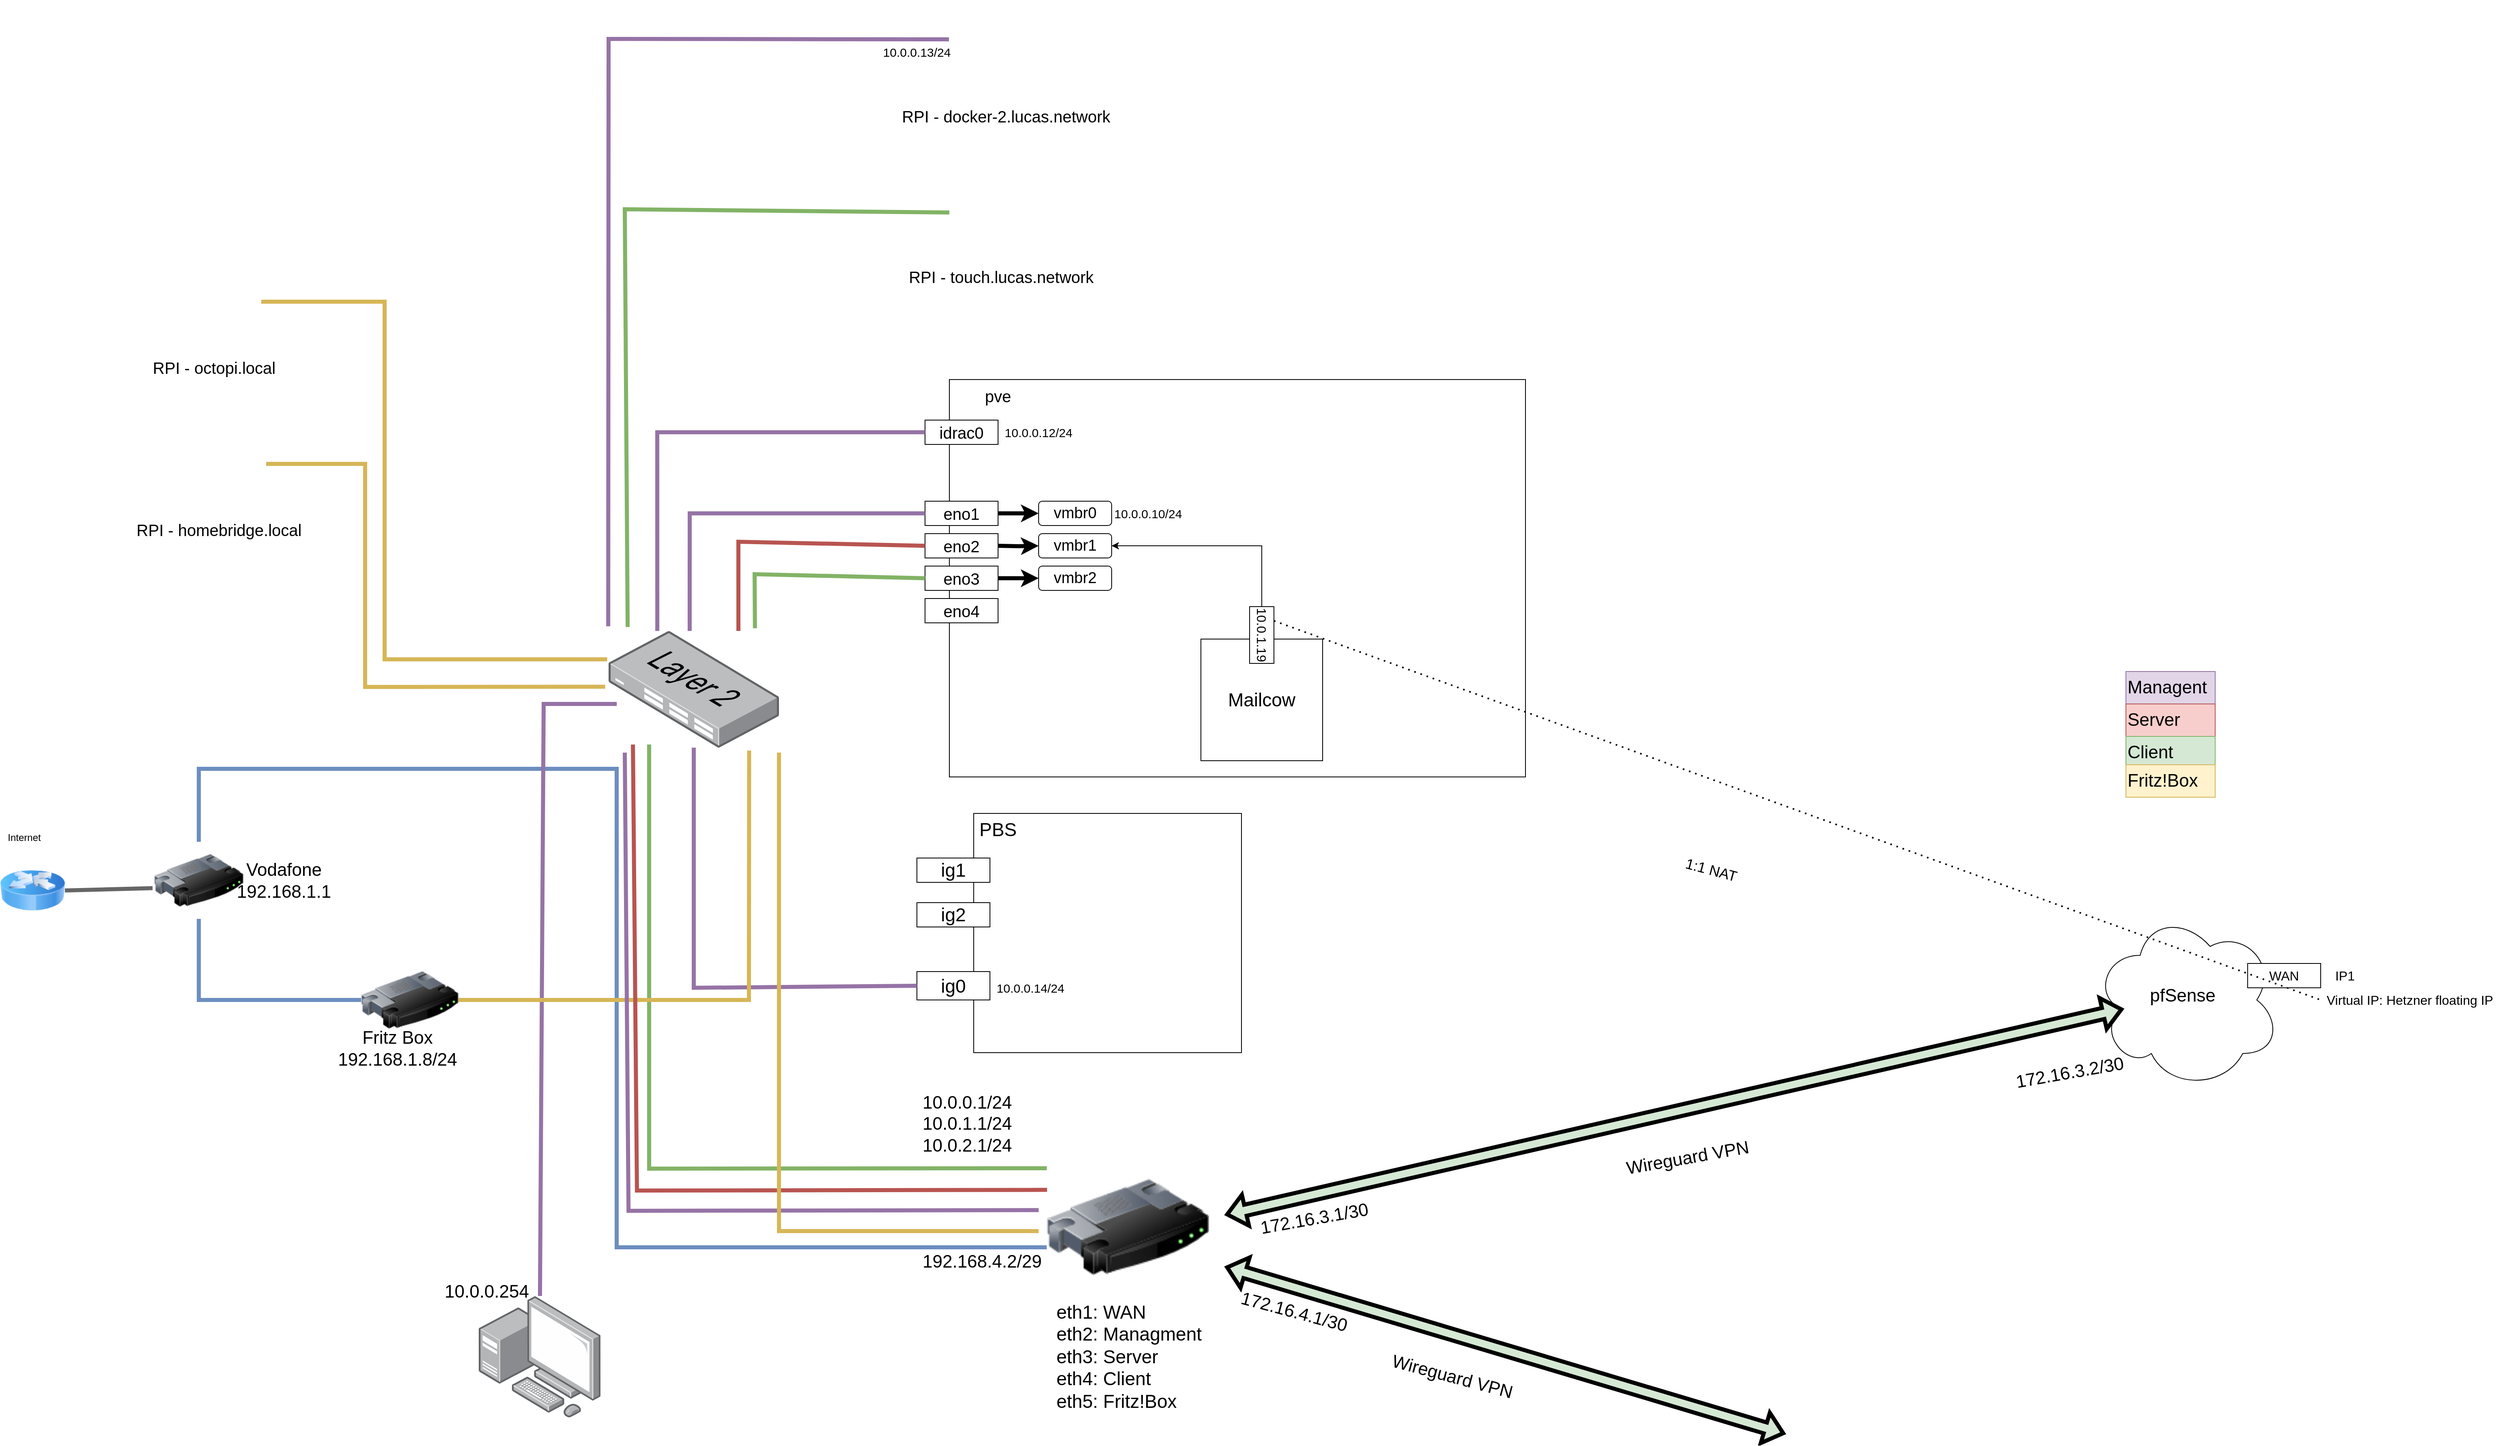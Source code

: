 <mxfile version="17.4.0" type="github">
  <diagram id="3EuarJ47rFNOUN-i4bVP" name="Page-1">
    <mxGraphModel dx="4582" dy="3662" grid="1" gridSize="10" guides="1" tooltips="1" connect="1" arrows="1" fold="1" page="1" pageScale="1" pageWidth="827" pageHeight="1169" math="0" shadow="0">
      <root>
        <mxCell id="0" />
        <mxCell id="1" parent="0" />
        <mxCell id="YpUXDpQcDBUKk7m2N4F_-1" value="" style="image;html=1;image=img/lib/clip_art/networking/Router_128x128.png" parent="1" vertex="1">
          <mxGeometry x="190" y="390" width="110" height="95" as="geometry" />
        </mxCell>
        <mxCell id="YpUXDpQcDBUKk7m2N4F_-2" value="" style="image;html=1;image=img/lib/clip_art/networking/Router_128x128.png" parent="1" vertex="1">
          <mxGeometry x="1290" y="720" width="200" height="290" as="geometry" />
        </mxCell>
        <mxCell id="YpUXDpQcDBUKk7m2N4F_-3" value="" style="image;html=1;image=img/lib/clip_art/networking/Router_128x128.png" parent="1" vertex="1">
          <mxGeometry x="445" y="540" width="120" height="90" as="geometry" />
        </mxCell>
        <mxCell id="YpUXDpQcDBUKk7m2N4F_-4" value="" style="image;html=1;image=img/lib/clip_art/networking/Router_Icon_128x128.png" parent="1" vertex="1">
          <mxGeometry y="410" width="80" height="80" as="geometry" />
        </mxCell>
        <mxCell id="YpUXDpQcDBUKk7m2N4F_-5" value="" style="endArrow=none;html=1;rounded=0;exitX=1;exitY=0.5;exitDx=0;exitDy=0;strokeWidth=5;entryX=-0.018;entryY=0.601;entryDx=0;entryDy=0;entryPerimeter=0;fillColor=#f5f5f5;strokeColor=#666666;" parent="1" source="YpUXDpQcDBUKk7m2N4F_-4" target="YpUXDpQcDBUKk7m2N4F_-1" edge="1">
          <mxGeometry width="50" height="50" relative="1" as="geometry">
            <mxPoint x="260" y="560" as="sourcePoint" />
            <mxPoint x="200" y="450" as="targetPoint" />
          </mxGeometry>
        </mxCell>
        <mxCell id="YpUXDpQcDBUKk7m2N4F_-9" value="" style="endArrow=none;html=1;rounded=0;strokeWidth=5;entryX=0.5;entryY=1;entryDx=0;entryDy=0;exitX=0;exitY=0.5;exitDx=0;exitDy=0;fillColor=#dae8fc;strokeColor=#6c8ebf;" parent="1" source="YpUXDpQcDBUKk7m2N4F_-3" target="YpUXDpQcDBUKk7m2N4F_-1" edge="1">
          <mxGeometry width="50" height="50" relative="1" as="geometry">
            <mxPoint x="260" y="560" as="sourcePoint" />
            <mxPoint x="310" y="510" as="targetPoint" />
            <Array as="points">
              <mxPoint x="245" y="585" />
            </Array>
          </mxGeometry>
        </mxCell>
        <mxCell id="YpUXDpQcDBUKk7m2N4F_-10" value="Internet" style="text;html=1;strokeColor=none;fillColor=none;align=center;verticalAlign=middle;whiteSpace=wrap;rounded=0;" parent="1" vertex="1">
          <mxGeometry y="370" width="60" height="30" as="geometry" />
        </mxCell>
        <mxCell id="YpUXDpQcDBUKk7m2N4F_-13" value="Vodafone&lt;br style=&quot;font-size: 22px;&quot;&gt;192.168.1.1" style="text;html=1;strokeColor=none;fillColor=none;align=center;verticalAlign=middle;whiteSpace=wrap;rounded=0;fontSize=22;" parent="1" vertex="1">
          <mxGeometry x="320" y="422.5" width="60" height="30" as="geometry" />
        </mxCell>
        <mxCell id="YpUXDpQcDBUKk7m2N4F_-14" value="Fritz Box&lt;br style=&quot;font-size: 22px;&quot;&gt;192.168.1.8/24" style="text;html=1;strokeColor=none;fillColor=none;align=center;verticalAlign=middle;whiteSpace=wrap;rounded=0;fontSize=22;" parent="1" vertex="1">
          <mxGeometry x="445" y="630" width="90" height="30" as="geometry" />
        </mxCell>
        <mxCell id="YpUXDpQcDBUKk7m2N4F_-24" value="" style="points=[];aspect=fixed;html=1;align=center;shadow=0;dashed=0;image;image=img/lib/allied_telesis/switch/Switch_24_port_L2.svg;fontSize=20;" parent="1" vertex="1">
          <mxGeometry x="750" y="130" width="210" height="143.93" as="geometry" />
        </mxCell>
        <mxCell id="YpUXDpQcDBUKk7m2N4F_-27" value="" style="rounded=0;whiteSpace=wrap;html=1;fontSize=20;" parent="1" vertex="1">
          <mxGeometry x="1170" y="-180" width="710" height="490" as="geometry" />
        </mxCell>
        <mxCell id="YpUXDpQcDBUKk7m2N4F_-17" value="pve" style="text;html=1;strokeColor=none;fillColor=none;align=center;verticalAlign=middle;whiteSpace=wrap;rounded=0;fontSize=20;" parent="1" vertex="1">
          <mxGeometry x="1185" y="-200" width="90" height="80" as="geometry" />
        </mxCell>
        <mxCell id="YpUXDpQcDBUKk7m2N4F_-29" value="" style="endArrow=none;html=1;rounded=0;fontSize=20;strokeWidth=5;entryX=0;entryY=0.25;entryDx=0;entryDy=0;exitX=0.238;exitY=0.973;exitDx=0;exitDy=0;exitPerimeter=0;fillColor=#d5e8d4;strokeColor=#82b366;" parent="1" source="YpUXDpQcDBUKk7m2N4F_-24" target="YpUXDpQcDBUKk7m2N4F_-2" edge="1">
          <mxGeometry width="50" height="50" relative="1" as="geometry">
            <mxPoint x="780" y="300" as="sourcePoint" />
            <mxPoint x="760" y="690" as="targetPoint" />
            <Array as="points">
              <mxPoint x="800" y="793" />
            </Array>
          </mxGeometry>
        </mxCell>
        <mxCell id="YpUXDpQcDBUKk7m2N4F_-65" style="edgeStyle=orthogonalEdgeStyle;rounded=0;orthogonalLoop=1;jettySize=auto;html=1;fontFamily=Helvetica;fontSize=19;fontColor=default;strokeWidth=5;" parent="1" source="YpUXDpQcDBUKk7m2N4F_-30" target="YpUXDpQcDBUKk7m2N4F_-64" edge="1">
          <mxGeometry relative="1" as="geometry" />
        </mxCell>
        <mxCell id="YpUXDpQcDBUKk7m2N4F_-30" value="eno1" style="rounded=0;whiteSpace=wrap;html=1;fontSize=20;" parent="1" vertex="1">
          <mxGeometry x="1140" y="-30" width="90" height="30" as="geometry" />
        </mxCell>
        <mxCell id="YpUXDpQcDBUKk7m2N4F_-32" value="eno2" style="rounded=0;whiteSpace=wrap;html=1;fontSize=20;" parent="1" vertex="1">
          <mxGeometry x="1140" y="10" width="90" height="30" as="geometry" />
        </mxCell>
        <mxCell id="YpUXDpQcDBUKk7m2N4F_-33" value="eno3" style="rounded=0;whiteSpace=wrap;html=1;fontSize=20;" parent="1" vertex="1">
          <mxGeometry x="1140" y="50" width="90" height="30" as="geometry" />
        </mxCell>
        <mxCell id="YpUXDpQcDBUKk7m2N4F_-34" value="eno4" style="rounded=0;whiteSpace=wrap;html=1;fontSize=20;" parent="1" vertex="1">
          <mxGeometry x="1140" y="90" width="90" height="30" as="geometry" />
        </mxCell>
        <mxCell id="YpUXDpQcDBUKk7m2N4F_-35" value="" style="endArrow=none;html=1;rounded=0;fontSize=19;strokeWidth=5;exitX=0.476;exitY=0;exitDx=0;exitDy=0;exitPerimeter=0;entryX=0;entryY=0.5;entryDx=0;entryDy=0;fillColor=#e1d5e7;strokeColor=#9673a6;" parent="1" source="YpUXDpQcDBUKk7m2N4F_-24" target="YpUXDpQcDBUKk7m2N4F_-30" edge="1">
          <mxGeometry width="50" height="50" relative="1" as="geometry">
            <mxPoint x="950" y="100" as="sourcePoint" />
            <mxPoint x="1120" y="-10" as="targetPoint" />
            <Array as="points">
              <mxPoint x="850" y="-15" />
            </Array>
          </mxGeometry>
        </mxCell>
        <mxCell id="YpUXDpQcDBUKk7m2N4F_-37" value="eth1: WAN&lt;br&gt;eth2: Managment&lt;br&gt;eth3: Server&lt;br&gt;eth4: Client&lt;br&gt;eth5: Fritz!Box" style="text;html=1;strokeColor=none;fillColor=none;align=left;verticalAlign=middle;whiteSpace=wrap;rounded=0;fontSize=23;" parent="1" vertex="1">
          <mxGeometry x="1300" y="925" width="210" height="200" as="geometry" />
        </mxCell>
        <mxCell id="YpUXDpQcDBUKk7m2N4F_-40" value="" style="rounded=0;whiteSpace=wrap;html=1;fontSize=23;" parent="1" vertex="1">
          <mxGeometry x="1200" y="355" width="330" height="295" as="geometry" />
        </mxCell>
        <mxCell id="YpUXDpQcDBUKk7m2N4F_-41" value="PBS" style="text;html=1;strokeColor=none;fillColor=none;align=center;verticalAlign=middle;whiteSpace=wrap;rounded=0;fontSize=23;" parent="1" vertex="1">
          <mxGeometry x="1200" y="355" width="60" height="40" as="geometry" />
        </mxCell>
        <mxCell id="YpUXDpQcDBUKk7m2N4F_-42" value="ig0" style="rounded=0;whiteSpace=wrap;html=1;fontSize=23;" parent="1" vertex="1">
          <mxGeometry x="1130" y="550" width="90" height="35" as="geometry" />
        </mxCell>
        <mxCell id="YpUXDpQcDBUKk7m2N4F_-43" value="ig1" style="rounded=0;whiteSpace=wrap;html=1;fontSize=23;" parent="1" vertex="1">
          <mxGeometry x="1130" y="410" width="90" height="30" as="geometry" />
        </mxCell>
        <mxCell id="YpUXDpQcDBUKk7m2N4F_-45" value="" style="endArrow=none;html=1;rounded=0;fontSize=23;strokeWidth=5;exitX=0;exitY=0.5;exitDx=0;exitDy=0;fillColor=#e1d5e7;strokeColor=#9673a6;" parent="1" source="YpUXDpQcDBUKk7m2N4F_-42" target="YpUXDpQcDBUKk7m2N4F_-24" edge="1">
          <mxGeometry width="50" height="50" relative="1" as="geometry">
            <mxPoint x="1070" y="470" as="sourcePoint" />
            <mxPoint x="1120" y="420" as="targetPoint" />
            <Array as="points">
              <mxPoint x="855" y="570" />
            </Array>
          </mxGeometry>
        </mxCell>
        <mxCell id="YpUXDpQcDBUKk7m2N4F_-53" value="ig2" style="rounded=0;whiteSpace=wrap;html=1;fontSize=23;" parent="1" vertex="1">
          <mxGeometry x="1130" y="465" width="90" height="30" as="geometry" />
        </mxCell>
        <mxCell id="YpUXDpQcDBUKk7m2N4F_-56" value="10.0.0.14/24" style="text;html=1;strokeColor=none;fillColor=none;align=center;verticalAlign=middle;whiteSpace=wrap;rounded=0;fontFamily=Helvetica;fontSize=15;fontColor=default;" parent="1" vertex="1">
          <mxGeometry x="1220" y="550" width="100" height="40" as="geometry" />
        </mxCell>
        <mxCell id="YpUXDpQcDBUKk7m2N4F_-57" value="10.0.0.1/24&lt;br style=&quot;font-size: 22px&quot;&gt;10.0.1.1/24&lt;br&gt;&lt;span&gt;10.0.2.1/24&lt;/span&gt;" style="text;html=1;strokeColor=none;fillColor=none;align=left;verticalAlign=middle;whiteSpace=wrap;rounded=0;fontSize=22;" parent="1" vertex="1">
          <mxGeometry x="1135" y="700" width="140" height="75" as="geometry" />
        </mxCell>
        <mxCell id="YpUXDpQcDBUKk7m2N4F_-60" value="idrac0" style="rounded=0;whiteSpace=wrap;html=1;fontSize=20;" parent="1" vertex="1">
          <mxGeometry x="1140" y="-130" width="90" height="30" as="geometry" />
        </mxCell>
        <mxCell id="YpUXDpQcDBUKk7m2N4F_-61" value="" style="endArrow=none;html=1;rounded=0;fontFamily=Helvetica;fontSize=15;fontColor=default;strokeWidth=5;entryX=0;entryY=0.5;entryDx=0;entryDy=0;exitX=0.286;exitY=0;exitDx=0;exitDy=0;exitPerimeter=0;fillColor=#e1d5e7;strokeColor=#9673a6;" parent="1" source="YpUXDpQcDBUKk7m2N4F_-24" target="YpUXDpQcDBUKk7m2N4F_-60" edge="1">
          <mxGeometry width="50" height="50" relative="1" as="geometry">
            <mxPoint x="950" y="-90" as="sourcePoint" />
            <mxPoint x="1000" y="-140" as="targetPoint" />
            <Array as="points">
              <mxPoint x="810" y="-115" />
            </Array>
          </mxGeometry>
        </mxCell>
        <mxCell id="YpUXDpQcDBUKk7m2N4F_-63" value="10.0.0.12/24" style="text;html=1;strokeColor=none;fillColor=none;align=center;verticalAlign=middle;whiteSpace=wrap;rounded=0;fontFamily=Helvetica;fontSize=15;fontColor=default;" parent="1" vertex="1">
          <mxGeometry x="1230" y="-135" width="100" height="40" as="geometry" />
        </mxCell>
        <mxCell id="YpUXDpQcDBUKk7m2N4F_-68" style="edgeStyle=orthogonalEdgeStyle;rounded=0;orthogonalLoop=1;jettySize=auto;html=1;fontFamily=Helvetica;fontSize=19;fontColor=default;strokeWidth=5;" parent="1" target="YpUXDpQcDBUKk7m2N4F_-66" edge="1">
          <mxGeometry relative="1" as="geometry">
            <mxPoint x="1230.0" y="25" as="sourcePoint" />
          </mxGeometry>
        </mxCell>
        <mxCell id="YpUXDpQcDBUKk7m2N4F_-64" value="vmbr0" style="rounded=1;whiteSpace=wrap;html=1;fontFamily=Helvetica;fontSize=19;fontColor=default;fillColor=none;gradientColor=none;" parent="1" vertex="1">
          <mxGeometry x="1280" y="-30" width="90" height="30" as="geometry" />
        </mxCell>
        <mxCell id="YpUXDpQcDBUKk7m2N4F_-69" style="edgeStyle=orthogonalEdgeStyle;rounded=0;orthogonalLoop=1;jettySize=auto;html=1;fontFamily=Helvetica;fontSize=19;fontColor=default;strokeWidth=5;exitX=1;exitY=0.5;exitDx=0;exitDy=0;" parent="1" source="YpUXDpQcDBUKk7m2N4F_-33" target="YpUXDpQcDBUKk7m2N4F_-67" edge="1">
          <mxGeometry relative="1" as="geometry" />
        </mxCell>
        <mxCell id="YpUXDpQcDBUKk7m2N4F_-66" value="vmbr1" style="rounded=1;whiteSpace=wrap;html=1;fontFamily=Helvetica;fontSize=19;fontColor=default;fillColor=none;gradientColor=none;" parent="1" vertex="1">
          <mxGeometry x="1280" y="10" width="90" height="30" as="geometry" />
        </mxCell>
        <mxCell id="YpUXDpQcDBUKk7m2N4F_-67" value="vmbr2" style="rounded=1;whiteSpace=wrap;html=1;fontFamily=Helvetica;fontSize=19;fontColor=default;fillColor=none;gradientColor=none;" parent="1" vertex="1">
          <mxGeometry x="1280" y="50" width="90" height="30" as="geometry" />
        </mxCell>
        <mxCell id="YpUXDpQcDBUKk7m2N4F_-70" value="10.0.0.10/24" style="text;html=1;strokeColor=none;fillColor=none;align=center;verticalAlign=middle;whiteSpace=wrap;rounded=0;fontFamily=Helvetica;fontSize=15;fontColor=default;" parent="1" vertex="1">
          <mxGeometry x="1370" y="-30" width="90" height="30" as="geometry" />
        </mxCell>
        <mxCell id="YpUXDpQcDBUKk7m2N4F_-77" value="" style="endArrow=none;html=1;rounded=0;fontFamily=Helvetica;fontSize=15;fontColor=default;strokeWidth=5;entryX=0;entryY=0.586;entryDx=0;entryDy=0;entryPerimeter=0;exitX=0.5;exitY=0;exitDx=0;exitDy=0;fillColor=#dae8fc;strokeColor=#6c8ebf;" parent="1" source="YpUXDpQcDBUKk7m2N4F_-1" target="YpUXDpQcDBUKk7m2N4F_-2" edge="1">
          <mxGeometry width="50" height="50" relative="1" as="geometry">
            <mxPoint x="750" y="390" as="sourcePoint" />
            <mxPoint x="1280" y="890" as="targetPoint" />
            <Array as="points">
              <mxPoint x="245" y="300" />
              <mxPoint x="760" y="300" />
              <mxPoint x="760" y="890" />
            </Array>
          </mxGeometry>
        </mxCell>
        <mxCell id="YpUXDpQcDBUKk7m2N4F_-79" value="192.168.4.2/29" style="text;html=1;strokeColor=none;fillColor=none;align=left;verticalAlign=middle;whiteSpace=wrap;rounded=0;fontSize=22;" parent="1" vertex="1">
          <mxGeometry x="1135" y="895" width="140" height="25" as="geometry" />
        </mxCell>
        <mxCell id="YpUXDpQcDBUKk7m2N4F_-95" value="" style="ellipse;shape=cloud;whiteSpace=wrap;html=1;rounded=0;fontFamily=Helvetica;fontSize=15;fontColor=default;fillColor=none;gradientColor=none;" parent="1" vertex="1">
          <mxGeometry x="2580" y="475" width="230" height="220" as="geometry" />
        </mxCell>
        <mxCell id="YpUXDpQcDBUKk7m2N4F_-96" value="pfSense" style="text;html=1;strokeColor=none;fillColor=none;align=center;verticalAlign=middle;whiteSpace=wrap;rounded=0;fontFamily=Helvetica;fontSize=22;fontColor=default;" parent="1" vertex="1">
          <mxGeometry x="2610" y="510" width="160" height="140" as="geometry" />
        </mxCell>
        <mxCell id="YpUXDpQcDBUKk7m2N4F_-97" value="" style="shape=flexArrow;endArrow=classic;startArrow=classic;html=1;rounded=0;fontFamily=Helvetica;fontSize=22;fontColor=default;strokeWidth=5;entryX=0.16;entryY=0.55;entryDx=0;entryDy=0;entryPerimeter=0;fillColor=#D5E8D4;" parent="1" target="YpUXDpQcDBUKk7m2N4F_-95" edge="1">
          <mxGeometry width="100" height="100" relative="1" as="geometry">
            <mxPoint x="1510" y="850" as="sourcePoint" />
            <mxPoint x="2070" y="580" as="targetPoint" />
          </mxGeometry>
        </mxCell>
        <mxCell id="YpUXDpQcDBUKk7m2N4F_-98" value="Wireguard VPN" style="text;html=1;strokeColor=none;fillColor=none;align=center;verticalAlign=middle;whiteSpace=wrap;rounded=0;fontFamily=Helvetica;fontSize=22;fontColor=default;rotation=-10;" parent="1" vertex="1">
          <mxGeometry x="1990" y="740" width="180" height="80" as="geometry" />
        </mxCell>
        <mxCell id="YpUXDpQcDBUKk7m2N4F_-102" value="172.16.3.1/30" style="text;html=1;strokeColor=none;fillColor=none;align=center;verticalAlign=middle;whiteSpace=wrap;rounded=0;fontFamily=Helvetica;fontSize=22;fontColor=default;rotation=-10;" parent="1" vertex="1">
          <mxGeometry x="1550" y="810" width="140" height="90" as="geometry" />
        </mxCell>
        <mxCell id="YpUXDpQcDBUKk7m2N4F_-103" value="172.16.3.2/30" style="text;html=1;strokeColor=none;fillColor=none;align=center;verticalAlign=middle;whiteSpace=wrap;rounded=0;fontFamily=Helvetica;fontSize=22;fontColor=default;rotation=-10;" parent="1" vertex="1">
          <mxGeometry x="2481" y="630" width="140" height="90" as="geometry" />
        </mxCell>
        <mxCell id="YpUXDpQcDBUKk7m2N4F_-107" value="" style="points=[];aspect=fixed;html=1;align=center;shadow=0;dashed=0;image;image=img/lib/allied_telesis/computer_and_terminals/Personal_Computer_with_Server.svg;rounded=0;fontFamily=Helvetica;fontSize=22;fontColor=default;fillColor=none;gradientColor=none;" parent="1" vertex="1">
          <mxGeometry x="590" y="950" width="150" height="150" as="geometry" />
        </mxCell>
        <mxCell id="YpUXDpQcDBUKk7m2N4F_-108" value="" style="endArrow=none;html=1;rounded=0;fontFamily=Helvetica;fontSize=22;fontColor=default;startSize=8;endSize=8;strokeWidth=5;fillColor=#e1d5e7;exitX=0.048;exitY=0.625;exitDx=0;exitDy=0;exitPerimeter=0;strokeColor=#9673a6;" parent="1" source="YpUXDpQcDBUKk7m2N4F_-24" target="YpUXDpQcDBUKk7m2N4F_-107" edge="1">
          <mxGeometry width="50" height="50" relative="1" as="geometry">
            <mxPoint x="600" y="660" as="sourcePoint" />
            <mxPoint x="670" y="930" as="targetPoint" />
            <Array as="points">
              <mxPoint x="670" y="220" />
            </Array>
          </mxGeometry>
        </mxCell>
        <mxCell id="YpUXDpQcDBUKk7m2N4F_-110" value="10.0.0.254" style="text;html=1;strokeColor=none;fillColor=none;align=center;verticalAlign=middle;whiteSpace=wrap;rounded=0;fontFamily=Helvetica;fontSize=22;fontColor=default;" parent="1" vertex="1">
          <mxGeometry x="540" y="930" width="120" height="30" as="geometry" />
        </mxCell>
        <mxCell id="HYGJeND36xnnlU4GWQP3-2" value="" style="endArrow=none;html=1;rounded=0;fontSize=19;strokeWidth=5;entryX=0;entryY=0.5;entryDx=0;entryDy=0;exitX=0.762;exitY=0;exitDx=0;exitDy=0;exitPerimeter=0;fillColor=#f8cecc;strokeColor=#b85450;" parent="1" source="YpUXDpQcDBUKk7m2N4F_-24" target="YpUXDpQcDBUKk7m2N4F_-32" edge="1">
          <mxGeometry width="50" height="50" relative="1" as="geometry">
            <mxPoint x="910" y="120" as="sourcePoint" />
            <mxPoint x="1200.04" y="-15" as="targetPoint" />
            <Array as="points">
              <mxPoint x="910" y="20" />
            </Array>
          </mxGeometry>
        </mxCell>
        <mxCell id="v1C4usnrYK4ap5nSWTi4-4" value="" style="shape=image;html=1;verticalAlign=top;verticalLabelPosition=bottom;labelBackgroundColor=#ffffff;imageAspect=0;aspect=fixed;image=https://cdn0.iconfinder.com/data/icons/font-awesome-brands-vol-2/512/raspberry-pi-128.png" parent="1" vertex="1">
          <mxGeometry x="1170" y="-450" width="128" height="128" as="geometry" />
        </mxCell>
        <mxCell id="v1C4usnrYK4ap5nSWTi4-5" value="" style="endArrow=none;html=1;rounded=0;fontFamily=Helvetica;fontSize=15;fontColor=default;strokeWidth=5;entryX=0;entryY=0.5;entryDx=0;entryDy=0;exitX=0.112;exitY=-0.034;exitDx=0;exitDy=0;exitPerimeter=0;fillColor=#d5e8d4;strokeColor=#82b366;" parent="1" source="YpUXDpQcDBUKk7m2N4F_-24" target="v1C4usnrYK4ap5nSWTi4-4" edge="1">
          <mxGeometry width="50" height="50" relative="1" as="geometry">
            <mxPoint x="720.06" y="-185" as="sourcePoint" />
            <mxPoint x="1050.0" y="-430" as="targetPoint" />
            <Array as="points">
              <mxPoint x="770" y="-390" />
            </Array>
          </mxGeometry>
        </mxCell>
        <mxCell id="v1C4usnrYK4ap5nSWTi4-7" value="" style="shape=image;html=1;verticalAlign=top;verticalLabelPosition=bottom;labelBackgroundColor=#ffffff;imageAspect=0;aspect=fixed;image=https://cdn0.iconfinder.com/data/icons/font-awesome-brands-vol-2/512/raspberry-pi-128.png" parent="1" vertex="1">
          <mxGeometry x="1170" y="-648" width="128" height="128" as="geometry" />
        </mxCell>
        <mxCell id="v1C4usnrYK4ap5nSWTi4-8" value="" style="endArrow=none;html=1;rounded=0;fontFamily=Helvetica;fontSize=15;fontColor=default;strokeWidth=5;entryX=-0.004;entryY=0.379;entryDx=0;entryDy=0;exitX=-0.002;exitY=-0.04;exitDx=0;exitDy=0;exitPerimeter=0;entryPerimeter=0;fillColor=#e1d5e7;strokeColor=#9673a6;" parent="1" source="YpUXDpQcDBUKk7m2N4F_-24" target="v1C4usnrYK4ap5nSWTi4-7" edge="1">
          <mxGeometry width="50" height="50" relative="1" as="geometry">
            <mxPoint x="783.52" y="135.106" as="sourcePoint" />
            <mxPoint x="1180.0" y="-376" as="targetPoint" />
            <Array as="points">
              <mxPoint x="750" y="-600" />
            </Array>
          </mxGeometry>
        </mxCell>
        <mxCell id="v1C4usnrYK4ap5nSWTi4-10" value="RPI - docker-2.lucas.network" style="text;html=1;strokeColor=none;fillColor=none;align=center;verticalAlign=middle;whiteSpace=wrap;rounded=0;fontSize=20;" parent="1" vertex="1">
          <mxGeometry x="1080" y="-520" width="320" height="30" as="geometry" />
        </mxCell>
        <mxCell id="v1C4usnrYK4ap5nSWTi4-11" value="RPI - touch.lucas.network" style="text;html=1;strokeColor=none;fillColor=none;align=center;verticalAlign=middle;whiteSpace=wrap;rounded=0;fontSize=20;" parent="1" vertex="1">
          <mxGeometry x="1074" y="-322" width="320" height="30" as="geometry" />
        </mxCell>
        <mxCell id="v1C4usnrYK4ap5nSWTi4-12" value="" style="endArrow=none;html=1;rounded=0;strokeWidth=5;entryX=0.825;entryY=1.025;entryDx=0;entryDy=0;exitX=1;exitY=0.5;exitDx=0;exitDy=0;fillColor=#fff2cc;strokeColor=#d6b656;entryPerimeter=0;" parent="1" source="YpUXDpQcDBUKk7m2N4F_-3" target="YpUXDpQcDBUKk7m2N4F_-24" edge="1">
          <mxGeometry width="50" height="50" relative="1" as="geometry">
            <mxPoint x="640" y="475" as="sourcePoint" />
            <mxPoint x="440" y="375" as="targetPoint" />
            <Array as="points">
              <mxPoint x="923" y="585" />
            </Array>
          </mxGeometry>
        </mxCell>
        <mxCell id="v1C4usnrYK4ap5nSWTi4-13" value="" style="endArrow=none;html=1;rounded=0;strokeWidth=5;exitX=-0.02;exitY=0.478;exitDx=0;exitDy=0;fillColor=#fff2cc;strokeColor=#d6b656;entryX=1;entryY=0.5;entryDx=0;entryDy=0;exitPerimeter=0;" parent="1" source="YpUXDpQcDBUKk7m2N4F_-24" target="v1C4usnrYK4ap5nSWTi4-14" edge="1">
          <mxGeometry width="50" height="50" relative="1" as="geometry">
            <mxPoint x="206.75" y="148.74" as="sourcePoint" />
            <mxPoint x="530" y="-190" as="targetPoint" />
            <Array as="points">
              <mxPoint x="450" y="199" />
              <mxPoint x="450" y="-76" />
            </Array>
          </mxGeometry>
        </mxCell>
        <mxCell id="v1C4usnrYK4ap5nSWTi4-14" value="" style="shape=image;html=1;verticalAlign=top;verticalLabelPosition=bottom;labelBackgroundColor=#ffffff;imageAspect=0;aspect=fixed;image=https://cdn0.iconfinder.com/data/icons/font-awesome-brands-vol-2/512/raspberry-pi-128.png" parent="1" vertex="1">
          <mxGeometry x="200" y="-140" width="128" height="128" as="geometry" />
        </mxCell>
        <mxCell id="v1C4usnrYK4ap5nSWTi4-15" value="RPI - homebridge.local" style="text;html=1;strokeColor=none;fillColor=none;align=center;verticalAlign=middle;whiteSpace=wrap;rounded=0;fontSize=20;" parent="1" vertex="1">
          <mxGeometry x="110" y="-10" width="320" height="30" as="geometry" />
        </mxCell>
        <mxCell id="v1C4usnrYK4ap5nSWTi4-16" value="" style="shape=image;html=1;verticalAlign=top;verticalLabelPosition=bottom;labelBackgroundColor=#ffffff;imageAspect=0;aspect=fixed;image=https://cdn0.iconfinder.com/data/icons/font-awesome-brands-vol-2/512/raspberry-pi-128.png" parent="1" vertex="1">
          <mxGeometry x="194" y="-340" width="128" height="128" as="geometry" />
        </mxCell>
        <mxCell id="v1C4usnrYK4ap5nSWTi4-17" value="RPI - octopi.local" style="text;html=1;strokeColor=none;fillColor=none;align=center;verticalAlign=middle;whiteSpace=wrap;rounded=0;fontSize=20;" parent="1" vertex="1">
          <mxGeometry x="104" y="-210" width="320" height="30" as="geometry" />
        </mxCell>
        <mxCell id="v1C4usnrYK4ap5nSWTi4-18" value="" style="endArrow=none;html=1;rounded=0;strokeWidth=5;fillColor=#fff2cc;strokeColor=#d6b656;entryX=1;entryY=0.5;entryDx=0;entryDy=0;exitX=-0.008;exitY=0.243;exitDx=0;exitDy=0;exitPerimeter=0;" parent="1" source="YpUXDpQcDBUKk7m2N4F_-24" target="v1C4usnrYK4ap5nSWTi4-16" edge="1">
          <mxGeometry width="50" height="50" relative="1" as="geometry">
            <mxPoint x="710" y="140" as="sourcePoint" />
            <mxPoint x="352.2" y="-180" as="targetPoint" />
            <Array as="points">
              <mxPoint x="474" y="165" />
              <mxPoint x="474" y="-276" />
            </Array>
          </mxGeometry>
        </mxCell>
        <mxCell id="v1C4usnrYK4ap5nSWTi4-19" value="10.0.0.13/24" style="text;html=1;strokeColor=none;fillColor=none;align=center;verticalAlign=middle;whiteSpace=wrap;rounded=0;fontFamily=Helvetica;fontSize=15;fontColor=default;" parent="1" vertex="1">
          <mxGeometry x="1080" y="-604" width="100" height="40" as="geometry" />
        </mxCell>
        <mxCell id="Ll2Ok0Dpjl20vwzHgmSg-1" value="WAN" style="rounded=0;whiteSpace=wrap;html=1;fontSize=16;" parent="1" vertex="1">
          <mxGeometry x="2770" y="540" width="90" height="30" as="geometry" />
        </mxCell>
        <mxCell id="Ll2Ok0Dpjl20vwzHgmSg-2" value="Virtual IP: Hetzner floating IP" style="text;html=1;strokeColor=none;fillColor=none;align=center;verticalAlign=middle;whiteSpace=wrap;rounded=0;fontSize=16;" parent="1" vertex="1">
          <mxGeometry x="2860" y="570" width="220" height="30" as="geometry" />
        </mxCell>
        <mxCell id="Ll2Ok0Dpjl20vwzHgmSg-3" value="IP1" style="text;html=1;strokeColor=none;fillColor=none;align=center;verticalAlign=middle;whiteSpace=wrap;rounded=0;fontSize=16;" parent="1" vertex="1">
          <mxGeometry x="2860" y="540" width="60" height="30" as="geometry" />
        </mxCell>
        <mxCell id="Ll2Ok0Dpjl20vwzHgmSg-4" value="Mailcow" style="rounded=0;whiteSpace=wrap;html=1;fontSize=23;" parent="1" vertex="1">
          <mxGeometry x="1480" y="140" width="150" height="150" as="geometry" />
        </mxCell>
        <mxCell id="Ll2Ok0Dpjl20vwzHgmSg-7" style="edgeStyle=orthogonalEdgeStyle;rounded=0;orthogonalLoop=1;jettySize=auto;html=1;entryX=1;entryY=0.5;entryDx=0;entryDy=0;fontSize=16;" parent="1" source="Ll2Ok0Dpjl20vwzHgmSg-6" target="YpUXDpQcDBUKk7m2N4F_-66" edge="1">
          <mxGeometry relative="1" as="geometry">
            <Array as="points">
              <mxPoint x="1555" y="25" />
            </Array>
          </mxGeometry>
        </mxCell>
        <mxCell id="Ll2Ok0Dpjl20vwzHgmSg-6" value="10.0.1.19" style="rounded=0;whiteSpace=wrap;html=1;fontSize=16;rotation=90;" parent="1" vertex="1">
          <mxGeometry x="1520" y="120" width="70" height="30" as="geometry" />
        </mxCell>
        <mxCell id="m3FOMwluZ7wwZclGFgtk-1" value="" style="endArrow=none;html=1;rounded=0;fontSize=19;strokeWidth=5;entryX=0;entryY=0.5;entryDx=0;entryDy=0;exitX=0.859;exitY=-0.023;exitDx=0;exitDy=0;exitPerimeter=0;fillColor=#d5e8d4;strokeColor=#82b366;" parent="1" source="YpUXDpQcDBUKk7m2N4F_-24" target="YpUXDpQcDBUKk7m2N4F_-33" edge="1">
          <mxGeometry x="-0.012" y="2" width="50" height="50" relative="1" as="geometry">
            <mxPoint x="920.02" y="140" as="sourcePoint" />
            <mxPoint x="1150" y="35" as="targetPoint" />
            <Array as="points">
              <mxPoint x="930" y="60" />
            </Array>
            <mxPoint as="offset" />
          </mxGeometry>
        </mxCell>
        <mxCell id="xTW23OP_aZaTEn6wsU-4-2" value="Managent" style="text;html=1;strokeColor=#9673a6;fillColor=#e1d5e7;align=left;verticalAlign=middle;whiteSpace=wrap;rounded=0;fontSize=22;" vertex="1" parent="1">
          <mxGeometry x="2620" y="180" width="110" height="40" as="geometry" />
        </mxCell>
        <mxCell id="xTW23OP_aZaTEn6wsU-4-3" value="" style="endArrow=none;html=1;rounded=0;fontSize=20;strokeWidth=5;entryX=0.002;entryY=0.342;entryDx=0;entryDy=0;exitX=0.143;exitY=0.973;exitDx=0;exitDy=0;exitPerimeter=0;entryPerimeter=0;fillColor=#f8cecc;strokeColor=#b85450;" edge="1" parent="1" source="YpUXDpQcDBUKk7m2N4F_-24" target="YpUXDpQcDBUKk7m2N4F_-2">
          <mxGeometry width="50" height="50" relative="1" as="geometry">
            <mxPoint x="784.98" y="297.044" as="sourcePoint" />
            <mxPoint x="1275" y="819.5" as="targetPoint" />
            <Array as="points">
              <mxPoint x="785" y="820" />
            </Array>
          </mxGeometry>
        </mxCell>
        <mxCell id="xTW23OP_aZaTEn6wsU-4-4" value="" style="endArrow=none;html=1;rounded=0;fontSize=20;strokeWidth=5;entryX=0.002;entryY=0.342;entryDx=0;entryDy=0;entryPerimeter=0;fillColor=#e1d5e7;strokeColor=#9673a6;" edge="1" parent="1">
          <mxGeometry width="50" height="50" relative="1" as="geometry">
            <mxPoint x="770" y="280" as="sourcePoint" />
            <mxPoint x="1280" y="844.16" as="targetPoint" />
            <Array as="points">
              <mxPoint x="774.6" y="844.98" />
            </Array>
          </mxGeometry>
        </mxCell>
        <mxCell id="xTW23OP_aZaTEn6wsU-4-5" value="Server" style="text;html=1;strokeColor=#b85450;fillColor=#f8cecc;align=left;verticalAlign=middle;whiteSpace=wrap;rounded=0;fontSize=22;" vertex="1" parent="1">
          <mxGeometry x="2620" y="220" width="110" height="40" as="geometry" />
        </mxCell>
        <mxCell id="xTW23OP_aZaTEn6wsU-4-6" value="Client" style="text;html=1;strokeColor=#82b366;fillColor=#d5e8d4;align=left;verticalAlign=middle;whiteSpace=wrap;rounded=0;fontSize=22;" vertex="1" parent="1">
          <mxGeometry x="2620" y="260" width="110" height="40" as="geometry" />
        </mxCell>
        <mxCell id="xTW23OP_aZaTEn6wsU-4-7" value="" style="endArrow=none;html=1;rounded=0;strokeWidth=5;entryX=0.825;entryY=1.025;entryDx=0;entryDy=0;fillColor=#fff2cc;strokeColor=#d6b656;entryPerimeter=0;" edge="1" parent="1">
          <mxGeometry width="50" height="50" relative="1" as="geometry">
            <mxPoint x="1280" y="870" as="sourcePoint" />
            <mxPoint x="960.0" y="279.998" as="targetPoint" />
            <Array as="points">
              <mxPoint x="960" y="870" />
            </Array>
          </mxGeometry>
        </mxCell>
        <mxCell id="xTW23OP_aZaTEn6wsU-4-8" value="Fritz!Box" style="text;html=1;strokeColor=#d6b656;fillColor=#fff2cc;align=left;verticalAlign=middle;whiteSpace=wrap;rounded=0;fontSize=22;" vertex="1" parent="1">
          <mxGeometry x="2620" y="295" width="110" height="40" as="geometry" />
        </mxCell>
        <mxCell id="xTW23OP_aZaTEn6wsU-4-9" value="" style="shape=flexArrow;endArrow=classic;startArrow=classic;html=1;rounded=0;fontFamily=Helvetica;fontSize=22;fontColor=default;strokeWidth=5;fillColor=#D5E8D4;" edge="1" parent="1">
          <mxGeometry width="100" height="100" relative="1" as="geometry">
            <mxPoint x="1510" y="914" as="sourcePoint" />
            <mxPoint x="2200" y="1120" as="targetPoint" />
          </mxGeometry>
        </mxCell>
        <mxCell id="xTW23OP_aZaTEn6wsU-4-10" value="Wireguard VPN" style="text;html=1;strokeColor=none;fillColor=none;align=center;verticalAlign=middle;whiteSpace=wrap;rounded=0;fontFamily=Helvetica;fontSize=22;fontColor=default;rotation=15;" vertex="1" parent="1">
          <mxGeometry x="1700" y="1010" width="180" height="80" as="geometry" />
        </mxCell>
        <mxCell id="xTW23OP_aZaTEn6wsU-4-11" value="172.16.4.1/30" style="text;html=1;strokeColor=none;fillColor=none;align=center;verticalAlign=middle;whiteSpace=wrap;rounded=0;fontFamily=Helvetica;fontSize=22;fontColor=default;rotation=15;" vertex="1" parent="1">
          <mxGeometry x="1525" y="925" width="140" height="90" as="geometry" />
        </mxCell>
        <mxCell id="xTW23OP_aZaTEn6wsU-4-12" value="" style="endArrow=none;dashed=1;html=1;dashPattern=1 3;strokeWidth=2;rounded=0;exitX=0.25;exitY=0;exitDx=0;exitDy=0;entryX=0;entryY=0.5;entryDx=0;entryDy=0;" edge="1" parent="1" source="Ll2Ok0Dpjl20vwzHgmSg-6" target="Ll2Ok0Dpjl20vwzHgmSg-2">
          <mxGeometry width="50" height="50" relative="1" as="geometry">
            <mxPoint x="2070" y="460" as="sourcePoint" />
            <mxPoint x="2120" y="410" as="targetPoint" />
          </mxGeometry>
        </mxCell>
        <mxCell id="xTW23OP_aZaTEn6wsU-4-13" value="1:1 NAT" style="text;html=1;strokeColor=none;fillColor=none;align=center;verticalAlign=middle;whiteSpace=wrap;rounded=0;rotation=15;fontSize=18;" vertex="1" parent="1">
          <mxGeometry x="2068" y="410" width="82" height="30" as="geometry" />
        </mxCell>
      </root>
    </mxGraphModel>
  </diagram>
</mxfile>
